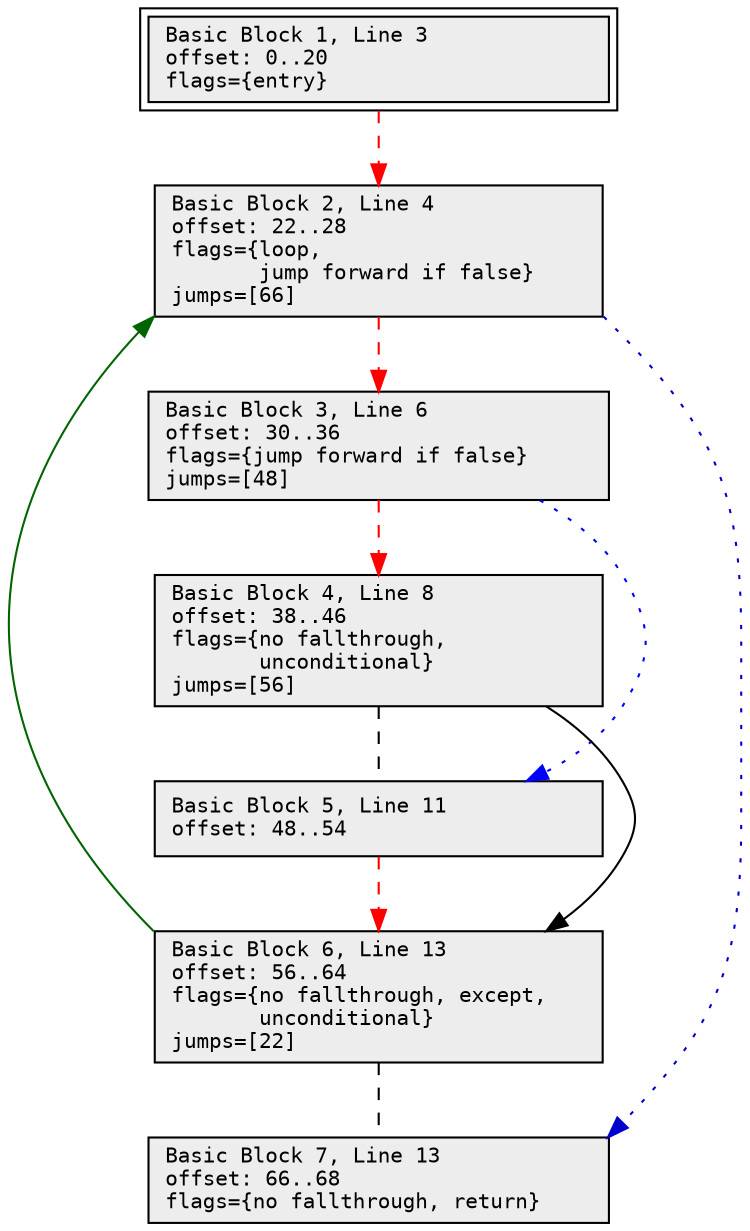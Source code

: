 digraph G {
  graph[fontsize=10 fontname="DejaVu Sans Mono"];

  mclimit=1.5;
  rankdir=TD; ordering=out;
  color="#ededed";

  node[shape=box style=filled fontsize=10 fontname="DejaVu Sans Mono"
       fillcolor="#ededed", width=2];
  edge[fontsize=10 fontname="Verdana"];

  # basic blocks:
  block_1 [shape = "box", peripheries=2][label="Basic Block 1, Line 3 \loffset: 0..20                    \lflags={entry}                     \l"];
  block_2 [label="Basic Block 2, Line 4 \loffset: 22..28                   \lflags={loop,\l       jump forward if false}\ljumps=[66]\l"];
  block_3 [label="Basic Block 3, Line 6 \loffset: 30..36                   \lflags={jump forward if false}     \ljumps=[48]\l"];
  block_4 [label="Basic Block 4, Line 8 \loffset: 38..46                   \lflags={no fallthrough,\l       unconditional}\ljumps=[56]\l"];
  block_5 [label="Basic Block 5, Line 11 \loffset: 48..54                   \l"];
  block_6 [label="Basic Block 6, Line 13 \loffset: 56..64                   \lflags={no fallthrough, except,\l       unconditional}\ljumps=[22]\l"];
  block_7 [label="Basic Block 7, Line 13 \loffset: 66..68                   \lflags={no fallthrough, return}    \l"];

  # Edges should be ordered from innermost block edges to outmost.
  # If layout gives ugly edge crossing, change the order or the edges
  # and/or add port directions on nodes For example:
  #  block_1:sw -> block_4:nw or
  #  block_0 -> block_3:ne
  # See https://stackoverflow.com/questions/53468814/how-can-i-influence-graphviz-dot-to-prefer-which-edges-can-cross/53472852#53472852

  block_6:nw -> block_2:sw [weight=1][color="#006400"];
  block_6 -> block_7 [weight=10][style="dashed"] [arrowhead="none"];
  block_5 -> block_6 [weight=10][color="red"][style="dashed"];
  block_4 -> block_5 [weight=10][style="dashed"] [arrowhead="none"];
  block_4 -> block_6 [weight=1];
  block_3 -> block_4 [weight=10][color="red"][style="dashed"];
  block_3 -> block_5 [weight=1][color="blue"][style="dotted"];
  block_2 -> block_3 [weight=10][color="red"][style="dashed"];
  block_2:se -> block_7:ne [weight=1][color="MediumBlue"][style="dotted"];
  block_1 -> block_2 [weight=10][color="red"][style="dashed"];
}
